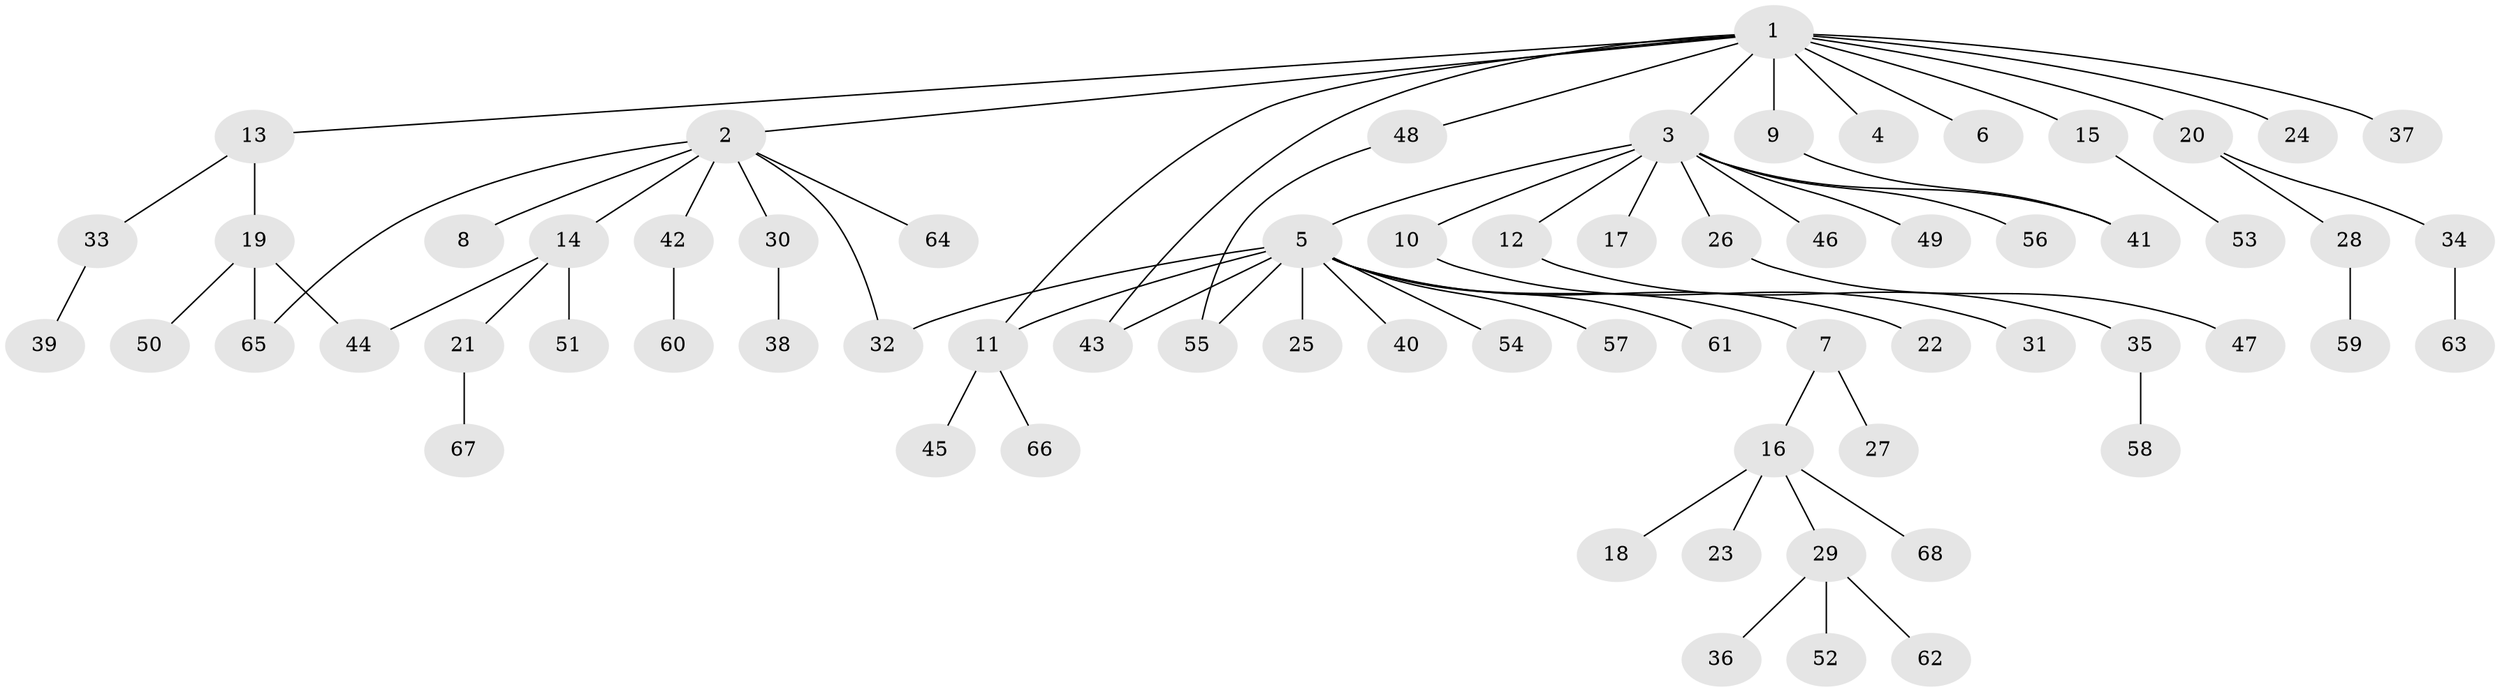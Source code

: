 // Generated by graph-tools (version 1.1) at 2025/47/03/09/25 04:47:40]
// undirected, 68 vertices, 74 edges
graph export_dot {
graph [start="1"]
  node [color=gray90,style=filled];
  1;
  2;
  3;
  4;
  5;
  6;
  7;
  8;
  9;
  10;
  11;
  12;
  13;
  14;
  15;
  16;
  17;
  18;
  19;
  20;
  21;
  22;
  23;
  24;
  25;
  26;
  27;
  28;
  29;
  30;
  31;
  32;
  33;
  34;
  35;
  36;
  37;
  38;
  39;
  40;
  41;
  42;
  43;
  44;
  45;
  46;
  47;
  48;
  49;
  50;
  51;
  52;
  53;
  54;
  55;
  56;
  57;
  58;
  59;
  60;
  61;
  62;
  63;
  64;
  65;
  66;
  67;
  68;
  1 -- 2;
  1 -- 3;
  1 -- 4;
  1 -- 6;
  1 -- 9;
  1 -- 11;
  1 -- 13;
  1 -- 15;
  1 -- 20;
  1 -- 24;
  1 -- 37;
  1 -- 43;
  1 -- 48;
  2 -- 8;
  2 -- 14;
  2 -- 30;
  2 -- 32;
  2 -- 42;
  2 -- 64;
  2 -- 65;
  3 -- 5;
  3 -- 10;
  3 -- 12;
  3 -- 17;
  3 -- 26;
  3 -- 41;
  3 -- 46;
  3 -- 49;
  3 -- 56;
  5 -- 7;
  5 -- 11;
  5 -- 22;
  5 -- 25;
  5 -- 32;
  5 -- 40;
  5 -- 43;
  5 -- 54;
  5 -- 55;
  5 -- 57;
  5 -- 61;
  7 -- 16;
  7 -- 27;
  9 -- 41;
  10 -- 31;
  11 -- 45;
  11 -- 66;
  12 -- 35;
  13 -- 19;
  13 -- 33;
  14 -- 21;
  14 -- 44;
  14 -- 51;
  15 -- 53;
  16 -- 18;
  16 -- 23;
  16 -- 29;
  16 -- 68;
  19 -- 44;
  19 -- 50;
  19 -- 65;
  20 -- 28;
  20 -- 34;
  21 -- 67;
  26 -- 47;
  28 -- 59;
  29 -- 36;
  29 -- 52;
  29 -- 62;
  30 -- 38;
  33 -- 39;
  34 -- 63;
  35 -- 58;
  42 -- 60;
  48 -- 55;
}
